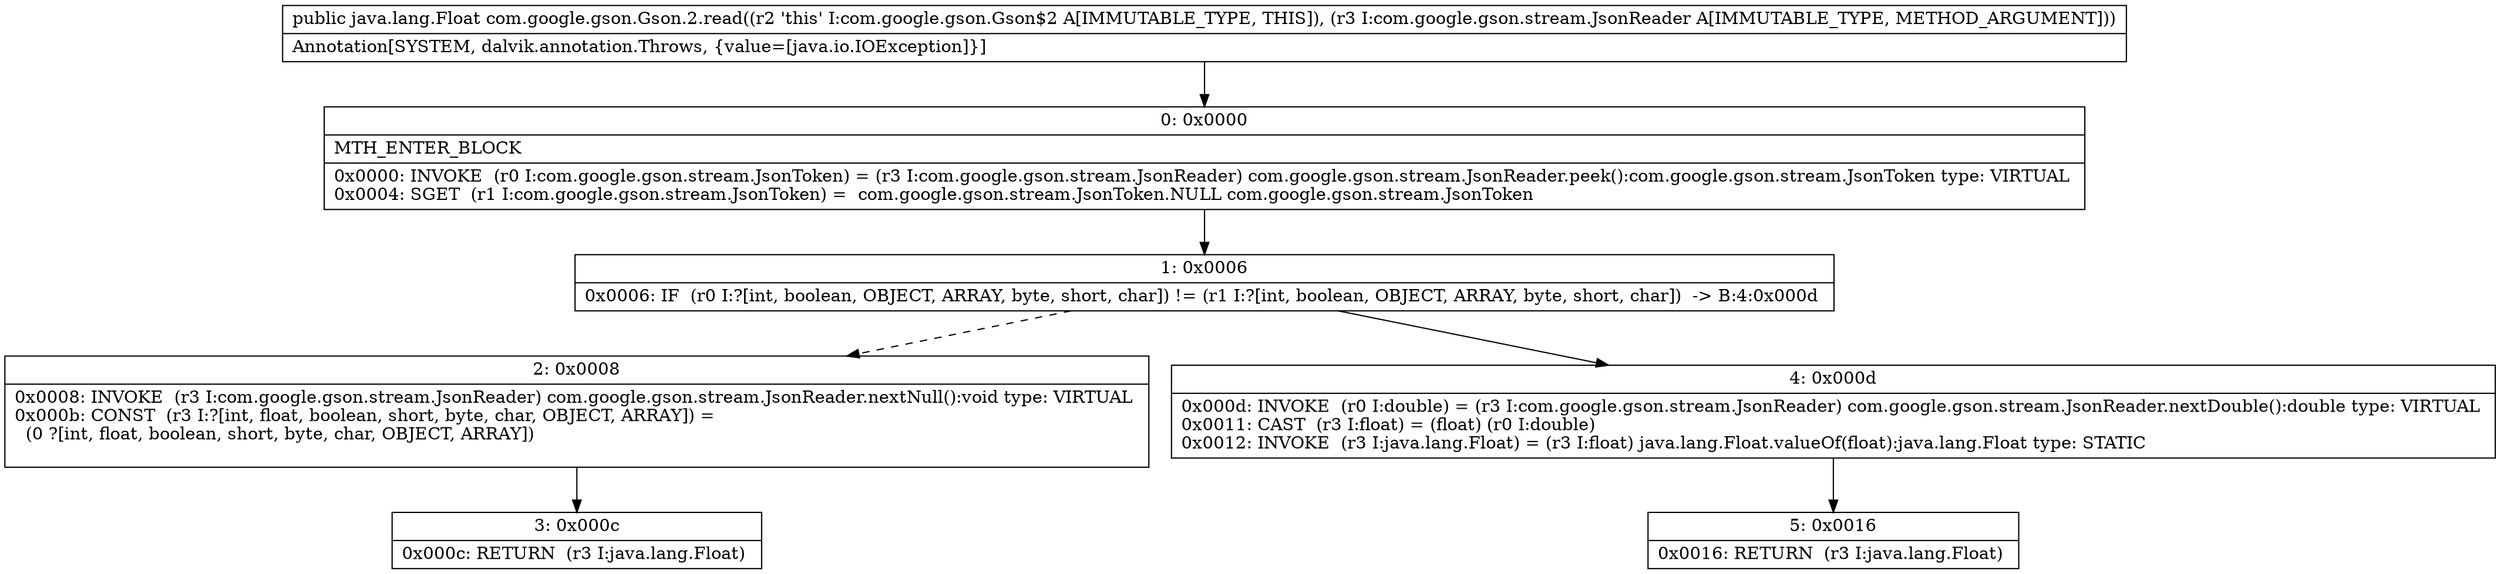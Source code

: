 digraph "CFG forcom.google.gson.Gson.2.read(Lcom\/google\/gson\/stream\/JsonReader;)Ljava\/lang\/Float;" {
Node_0 [shape=record,label="{0\:\ 0x0000|MTH_ENTER_BLOCK\l|0x0000: INVOKE  (r0 I:com.google.gson.stream.JsonToken) = (r3 I:com.google.gson.stream.JsonReader) com.google.gson.stream.JsonReader.peek():com.google.gson.stream.JsonToken type: VIRTUAL \l0x0004: SGET  (r1 I:com.google.gson.stream.JsonToken) =  com.google.gson.stream.JsonToken.NULL com.google.gson.stream.JsonToken \l}"];
Node_1 [shape=record,label="{1\:\ 0x0006|0x0006: IF  (r0 I:?[int, boolean, OBJECT, ARRAY, byte, short, char]) != (r1 I:?[int, boolean, OBJECT, ARRAY, byte, short, char])  \-\> B:4:0x000d \l}"];
Node_2 [shape=record,label="{2\:\ 0x0008|0x0008: INVOKE  (r3 I:com.google.gson.stream.JsonReader) com.google.gson.stream.JsonReader.nextNull():void type: VIRTUAL \l0x000b: CONST  (r3 I:?[int, float, boolean, short, byte, char, OBJECT, ARRAY]) = \l  (0 ?[int, float, boolean, short, byte, char, OBJECT, ARRAY])\l \l}"];
Node_3 [shape=record,label="{3\:\ 0x000c|0x000c: RETURN  (r3 I:java.lang.Float) \l}"];
Node_4 [shape=record,label="{4\:\ 0x000d|0x000d: INVOKE  (r0 I:double) = (r3 I:com.google.gson.stream.JsonReader) com.google.gson.stream.JsonReader.nextDouble():double type: VIRTUAL \l0x0011: CAST  (r3 I:float) = (float) (r0 I:double) \l0x0012: INVOKE  (r3 I:java.lang.Float) = (r3 I:float) java.lang.Float.valueOf(float):java.lang.Float type: STATIC \l}"];
Node_5 [shape=record,label="{5\:\ 0x0016|0x0016: RETURN  (r3 I:java.lang.Float) \l}"];
MethodNode[shape=record,label="{public java.lang.Float com.google.gson.Gson.2.read((r2 'this' I:com.google.gson.Gson$2 A[IMMUTABLE_TYPE, THIS]), (r3 I:com.google.gson.stream.JsonReader A[IMMUTABLE_TYPE, METHOD_ARGUMENT]))  | Annotation[SYSTEM, dalvik.annotation.Throws, \{value=[java.io.IOException]\}]\l}"];
MethodNode -> Node_0;
Node_0 -> Node_1;
Node_1 -> Node_2[style=dashed];
Node_1 -> Node_4;
Node_2 -> Node_3;
Node_4 -> Node_5;
}

